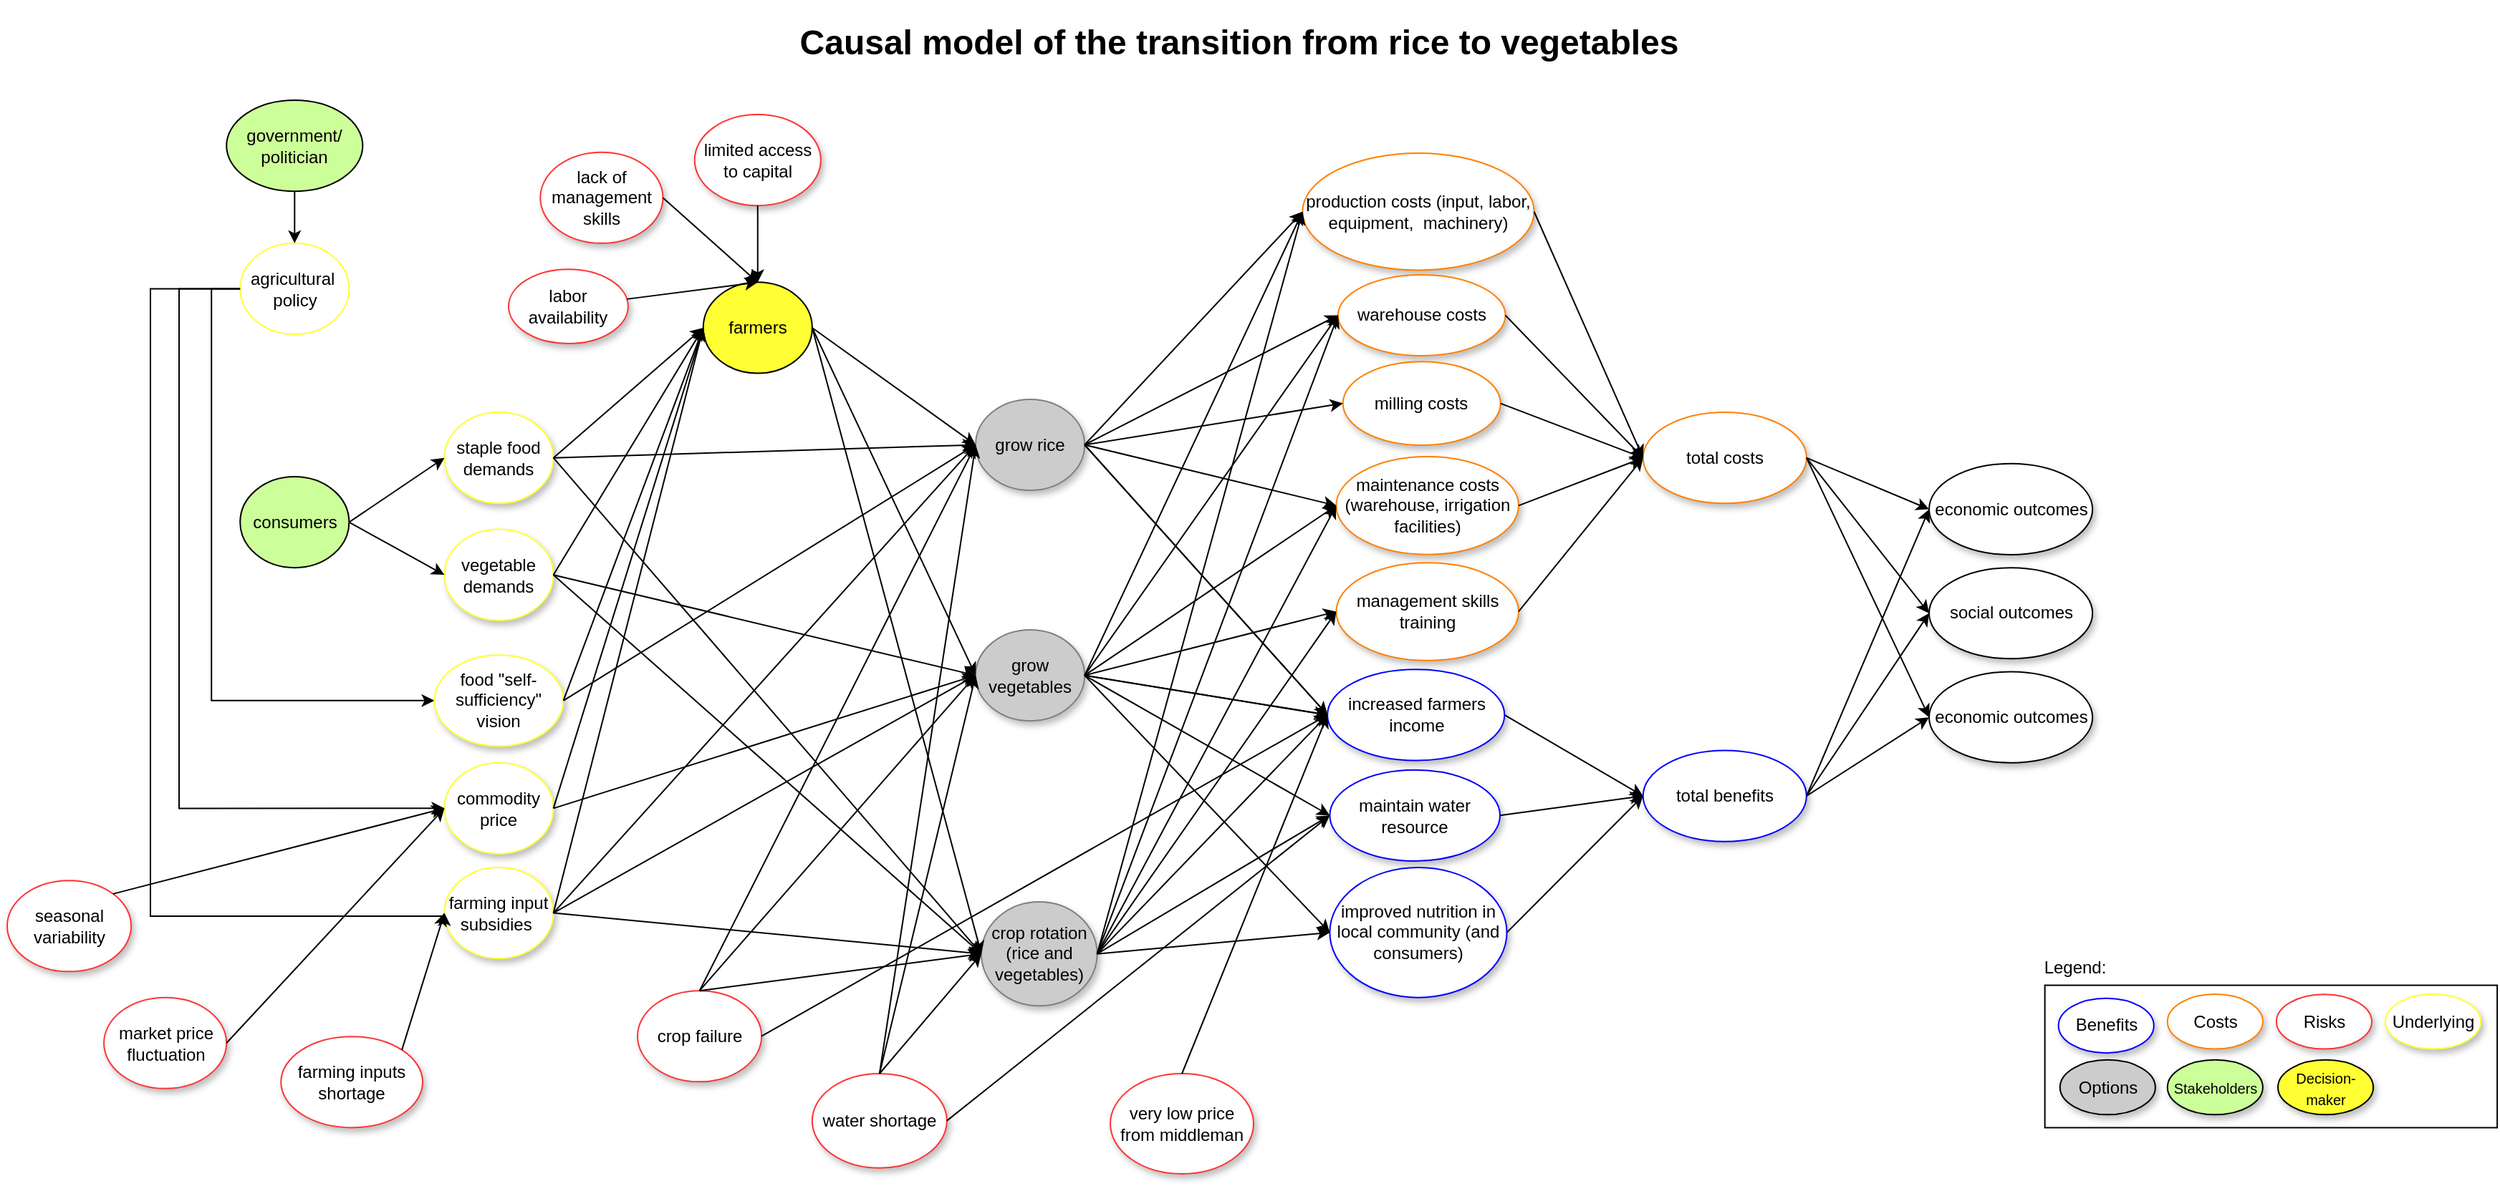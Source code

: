 <mxfile version="22.1.20" type="github">
  <diagram id="de_amEsHy38tS3pp2vvq" name="Page-4">
    <mxGraphModel dx="1972" dy="918" grid="1" gridSize="10" guides="1" tooltips="1" connect="1" arrows="1" fold="1" page="1" pageScale="1" pageWidth="1100" pageHeight="850" math="0" shadow="0">
      <root>
        <mxCell id="0" />
        <mxCell id="1" parent="0" />
        <mxCell id="ygxcdJTt3O7zTpUEZf1P-44" value="&lt;h1&gt;Causal model of the transition from rice to vegetables&lt;/h1&gt;" style="text;html=1;strokeColor=none;fillColor=none;spacing=5;spacingTop=-20;whiteSpace=wrap;overflow=hidden;rounded=0;align=center;" parent="1" vertex="1">
          <mxGeometry x="460" y="40" width="1120" height="50" as="geometry" />
        </mxCell>
        <mxCell id="gtn5RmGmdPiWdwUuMkL7-2" value="government/&lt;br&gt;politician" style="ellipse;whiteSpace=wrap;html=1;fillColor=#CCFF99;" parent="1" vertex="1">
          <mxGeometry x="313.101" y="100" width="95.072" height="63.593" as="geometry" />
        </mxCell>
        <mxCell id="gtn5RmGmdPiWdwUuMkL7-3" value="staple food demands" style="ellipse;whiteSpace=wrap;html=1;shadow=1;strokeColor=#FFFF33;" parent="1" vertex="1">
          <mxGeometry x="465.217" y="318.032" width="76.058" height="63.593" as="geometry" />
        </mxCell>
        <mxCell id="WlcWbEiDM5031LRk2Nps-14" style="edgeStyle=orthogonalEdgeStyle;rounded=0;orthogonalLoop=1;jettySize=auto;html=1;exitX=0;exitY=0.5;exitDx=0;exitDy=0;entryX=0;entryY=0.5;entryDx=0;entryDy=0;" edge="1" parent="1" source="gtn5RmGmdPiWdwUuMkL7-4" target="WlcWbEiDM5031LRk2Nps-13">
          <mxGeometry relative="1" as="geometry" />
        </mxCell>
        <mxCell id="gtn5RmGmdPiWdwUuMkL7-4" value="agricultural&amp;nbsp; policy" style="ellipse;whiteSpace=wrap;html=1;strokeColor=#FFFF33;" parent="1" vertex="1">
          <mxGeometry x="322.609" y="199.931" width="76.058" height="63.593" as="geometry" />
        </mxCell>
        <mxCell id="gtn5RmGmdPiWdwUuMkL7-9" style="edgeStyle=orthogonalEdgeStyle;rounded=0;orthogonalLoop=1;jettySize=auto;html=1;exitX=0.5;exitY=1;exitDx=0;exitDy=0;entryX=0.5;entryY=0;entryDx=0;entryDy=0;" parent="1" source="gtn5RmGmdPiWdwUuMkL7-2" target="gtn5RmGmdPiWdwUuMkL7-4" edge="1">
          <mxGeometry relative="1" as="geometry" />
        </mxCell>
        <mxCell id="gtn5RmGmdPiWdwUuMkL7-5" value="vegetable demands" style="ellipse;whiteSpace=wrap;html=1;shadow=1;strokeColor=#FFFF33;" parent="1" vertex="1">
          <mxGeometry x="465.217" y="399.794" width="76.058" height="63.593" as="geometry" />
        </mxCell>
        <mxCell id="gtn5RmGmdPiWdwUuMkL7-6" value="commodity price" style="ellipse;whiteSpace=wrap;html=1;shadow=1;strokeColor=#FFFF33;" parent="1" vertex="1">
          <mxGeometry x="465.217" y="562.866" width="76.058" height="63.593" as="geometry" />
        </mxCell>
        <mxCell id="gtn5RmGmdPiWdwUuMkL7-26" style="edgeStyle=orthogonalEdgeStyle;rounded=0;orthogonalLoop=1;jettySize=auto;html=1;exitX=0;exitY=0.5;exitDx=0;exitDy=0;entryX=0;entryY=0.5;entryDx=0;entryDy=0;" parent="1" source="gtn5RmGmdPiWdwUuMkL7-4" target="gtn5RmGmdPiWdwUuMkL7-6" edge="1">
          <mxGeometry relative="1" as="geometry">
            <Array as="points">
              <mxPoint x="280" y="232" />
              <mxPoint x="280" y="595" />
            </Array>
          </mxGeometry>
        </mxCell>
        <mxCell id="gtn5RmGmdPiWdwUuMkL7-7" value="grow rice" style="ellipse;whiteSpace=wrap;html=1;strokeColor=#808080;shadow=1;fillColor=#CCCCCC;" parent="1" vertex="1">
          <mxGeometry x="836" y="308.947" width="76.058" height="63.593" as="geometry" />
        </mxCell>
        <mxCell id="gtn5RmGmdPiWdwUuMkL7-8" value="grow vegetables" style="ellipse;whiteSpace=wrap;html=1;strokeColor=#808080;shadow=1;fillColor=#CCCCCC;" parent="1" vertex="1">
          <mxGeometry x="836" y="470.002" width="76.058" height="63.593" as="geometry" />
        </mxCell>
        <mxCell id="gtn5RmGmdPiWdwUuMkL7-20" value="crop rotation (rice and vegetables)" style="ellipse;whiteSpace=wrap;html=1;strokeColor=#808080;shadow=1;fillColor=#CCCCCC;" parent="1" vertex="1">
          <mxGeometry x="840" y="659.999" width="80.812" height="72.677" as="geometry" />
        </mxCell>
        <mxCell id="gtn5RmGmdPiWdwUuMkL7-23" value="consumers" style="ellipse;whiteSpace=wrap;html=1;fillColor=#CCFF99;" parent="1" vertex="1">
          <mxGeometry x="322.609" y="363.001" width="76.058" height="63.593" as="geometry" />
        </mxCell>
        <mxCell id="iEysgFRMbrWrRHz_KQDW-13" value="" style="endArrow=classic;html=1;rounded=0;entryX=0;entryY=0.5;entryDx=0;entryDy=0;exitX=1;exitY=0.5;exitDx=0;exitDy=0;" parent="1" source="gtn5RmGmdPiWdwUuMkL7-3" target="gtn5RmGmdPiWdwUuMkL7-20" edge="1">
          <mxGeometry width="50" height="50" relative="1" as="geometry">
            <mxPoint x="702.899" y="427.048" as="sourcePoint" />
            <mxPoint x="740.928" y="354.371" as="targetPoint" />
          </mxGeometry>
        </mxCell>
        <mxCell id="iEysgFRMbrWrRHz_KQDW-14" value="" style="endArrow=classic;html=1;rounded=0;entryX=0;entryY=0.5;entryDx=0;entryDy=0;exitX=1;exitY=0.5;exitDx=0;exitDy=0;" parent="1" source="gtn5RmGmdPiWdwUuMkL7-3" target="gtn5RmGmdPiWdwUuMkL7-7" edge="1">
          <mxGeometry width="50" height="50" relative="1" as="geometry">
            <mxPoint x="531.768" y="367.998" as="sourcePoint" />
            <mxPoint x="588.812" y="327.117" as="targetPoint" />
          </mxGeometry>
        </mxCell>
        <mxCell id="iEysgFRMbrWrRHz_KQDW-15" value="" style="endArrow=classic;html=1;rounded=0;entryX=0;entryY=0.5;entryDx=0;entryDy=0;exitX=1;exitY=0.5;exitDx=0;exitDy=0;" parent="1" source="gtn5RmGmdPiWdwUuMkL7-5" target="gtn5RmGmdPiWdwUuMkL7-8" edge="1">
          <mxGeometry width="50" height="50" relative="1" as="geometry">
            <mxPoint x="541.275" y="454.302" as="sourcePoint" />
            <mxPoint x="588.812" y="408.879" as="targetPoint" />
          </mxGeometry>
        </mxCell>
        <mxCell id="iEysgFRMbrWrRHz_KQDW-16" value="" style="endArrow=classic;html=1;rounded=0;entryX=0;entryY=0.5;entryDx=0;entryDy=0;exitX=1;exitY=0.5;exitDx=0;exitDy=0;" parent="1" source="gtn5RmGmdPiWdwUuMkL7-5" target="gtn5RmGmdPiWdwUuMkL7-20" edge="1">
          <mxGeometry width="50" height="50" relative="1" as="geometry">
            <mxPoint x="550.783" y="377.082" as="sourcePoint" />
            <mxPoint x="764.696" y="499.725" as="targetPoint" />
          </mxGeometry>
        </mxCell>
        <mxCell id="iEysgFRMbrWrRHz_KQDW-17" value="" style="endArrow=classic;html=1;rounded=0;entryX=0;entryY=0.5;entryDx=0;entryDy=0;exitX=1;exitY=0.5;exitDx=0;exitDy=0;" parent="1" source="gtn5RmGmdPiWdwUuMkL7-23" target="gtn5RmGmdPiWdwUuMkL7-3" edge="1">
          <mxGeometry width="50" height="50" relative="1" as="geometry">
            <mxPoint x="398.667" y="399.794" as="sourcePoint" />
            <mxPoint x="446.203" y="354.371" as="targetPoint" />
          </mxGeometry>
        </mxCell>
        <mxCell id="iEysgFRMbrWrRHz_KQDW-19" value="" style="endArrow=classic;html=1;rounded=0;entryX=0;entryY=0.5;entryDx=0;entryDy=0;exitX=1;exitY=0.5;exitDx=0;exitDy=0;" parent="1" source="gtn5RmGmdPiWdwUuMkL7-23" target="gtn5RmGmdPiWdwUuMkL7-5" edge="1">
          <mxGeometry width="50" height="50" relative="1" as="geometry">
            <mxPoint x="408.174" y="413.421" as="sourcePoint" />
            <mxPoint x="474.725" y="377.082" as="targetPoint" />
          </mxGeometry>
        </mxCell>
        <mxCell id="iEysgFRMbrWrRHz_KQDW-20" value="" style="endArrow=classic;html=1;rounded=0;entryX=0;entryY=0.5;entryDx=0;entryDy=0;exitX=1;exitY=0.5;exitDx=0;exitDy=0;" parent="1" source="gtn5RmGmdPiWdwUuMkL7-6" target="gtn5RmGmdPiWdwUuMkL7-8" edge="1">
          <mxGeometry width="50" height="50" relative="1" as="geometry">
            <mxPoint x="541.275" y="536.064" as="sourcePoint" />
            <mxPoint x="588.812" y="490.641" as="targetPoint" />
          </mxGeometry>
        </mxCell>
        <mxCell id="iEysgFRMbrWrRHz_KQDW-26" value="farming input subsidies&amp;nbsp;" style="ellipse;whiteSpace=wrap;html=1;shadow=1;strokeColor=#FFFF33;" parent="1" vertex="1">
          <mxGeometry x="465.217" y="635.996" width="76.058" height="63.593" as="geometry" />
        </mxCell>
        <mxCell id="iEysgFRMbrWrRHz_KQDW-30" value="" style="endArrow=classic;html=1;rounded=0;entryX=0;entryY=0.5;entryDx=0;entryDy=0;exitX=1;exitY=0.5;exitDx=0;exitDy=0;" parent="1" source="iEysgFRMbrWrRHz_KQDW-26" target="gtn5RmGmdPiWdwUuMkL7-7" edge="1">
          <mxGeometry width="50" height="50" relative="1" as="geometry">
            <mxPoint x="541.275" y="591.481" as="sourcePoint" />
            <mxPoint x="680.081" y="454.302" as="targetPoint" />
          </mxGeometry>
        </mxCell>
        <mxCell id="iEysgFRMbrWrRHz_KQDW-31" value="" style="endArrow=classic;html=1;rounded=0;entryX=0;entryY=0.5;entryDx=0;entryDy=0;exitX=1;exitY=0.5;exitDx=0;exitDy=0;" parent="1" source="iEysgFRMbrWrRHz_KQDW-26" target="gtn5RmGmdPiWdwUuMkL7-8" edge="1">
          <mxGeometry width="50" height="50" relative="1" as="geometry">
            <mxPoint x="541.275" y="590.572" as="sourcePoint" />
            <mxPoint x="689.588" y="394.343" as="targetPoint" />
          </mxGeometry>
        </mxCell>
        <mxCell id="iEysgFRMbrWrRHz_KQDW-29" style="edgeStyle=orthogonalEdgeStyle;rounded=0;orthogonalLoop=1;jettySize=auto;html=1;exitX=0;exitY=0.5;exitDx=0;exitDy=0;entryX=0;entryY=0.5;entryDx=0;entryDy=0;" parent="1" source="gtn5RmGmdPiWdwUuMkL7-4" target="iEysgFRMbrWrRHz_KQDW-26" edge="1">
          <mxGeometry relative="1" as="geometry">
            <mxPoint x="465.217" y="635.995" as="targetPoint" />
            <Array as="points">
              <mxPoint x="260" y="232" />
              <mxPoint x="260" y="670" />
              <mxPoint x="465" y="670" />
            </Array>
          </mxGeometry>
        </mxCell>
        <mxCell id="iEysgFRMbrWrRHz_KQDW-32" value="" style="endArrow=classic;html=1;rounded=0;entryX=0;entryY=0.5;entryDx=0;entryDy=0;exitX=1;exitY=0.5;exitDx=0;exitDy=0;" parent="1" source="iEysgFRMbrWrRHz_KQDW-26" target="gtn5RmGmdPiWdwUuMkL7-20" edge="1">
          <mxGeometry width="50" height="50" relative="1" as="geometry">
            <mxPoint x="541.275" y="590.572" as="sourcePoint" />
            <mxPoint x="699.096" y="403.428" as="targetPoint" />
          </mxGeometry>
        </mxCell>
        <mxCell id="iEysgFRMbrWrRHz_KQDW-33" value="farming inputs shortage" style="ellipse;whiteSpace=wrap;html=1;strokeColor=#FF3333;shadow=1;" parent="1" vertex="1">
          <mxGeometry x="351.13" y="754.1" width="98.87" height="63.59" as="geometry" />
        </mxCell>
        <mxCell id="iEysgFRMbrWrRHz_KQDW-34" value="market price fluctuation" style="ellipse;whiteSpace=wrap;html=1;strokeColor=#FF3333;shadow=1;" parent="1" vertex="1">
          <mxGeometry x="227.536" y="726.844" width="85.565" height="63.593" as="geometry" />
        </mxCell>
        <mxCell id="iEysgFRMbrWrRHz_KQDW-36" value="seasonal variability" style="ellipse;whiteSpace=wrap;html=1;strokeColor=#FF3333;shadow=1;" parent="1" vertex="1">
          <mxGeometry x="160" y="645.08" width="86.55" height="63.59" as="geometry" />
        </mxCell>
        <mxCell id="iEysgFRMbrWrRHz_KQDW-37" value="" style="endArrow=classic;html=1;rounded=0;entryX=0;entryY=0.5;entryDx=0;entryDy=0;exitX=1;exitY=0.5;exitDx=0;exitDy=0;" parent="1" source="iEysgFRMbrWrRHz_KQDW-34" target="gtn5RmGmdPiWdwUuMkL7-6" edge="1">
          <mxGeometry width="50" height="50" relative="1" as="geometry">
            <mxPoint x="360.638" y="718.668" as="sourcePoint" />
            <mxPoint x="497.542" y="645.082" as="targetPoint" />
          </mxGeometry>
        </mxCell>
        <mxCell id="iEysgFRMbrWrRHz_KQDW-38" value="" style="endArrow=classic;html=1;rounded=0;entryX=0;entryY=0.5;entryDx=0;entryDy=0;exitX=1;exitY=0;exitDx=0;exitDy=0;" parent="1" source="iEysgFRMbrWrRHz_KQDW-33" target="iEysgFRMbrWrRHz_KQDW-26" edge="1">
          <mxGeometry width="50" height="50" relative="1" as="geometry">
            <mxPoint x="503.246" y="813.148" as="sourcePoint" />
            <mxPoint x="607.826" y="676.878" as="targetPoint" />
          </mxGeometry>
        </mxCell>
        <mxCell id="iEysgFRMbrWrRHz_KQDW-39" value="" style="endArrow=classic;html=1;rounded=0;entryX=0;entryY=0.5;entryDx=0;entryDy=0;exitX=1;exitY=0;exitDx=0;exitDy=0;" parent="1" source="iEysgFRMbrWrRHz_KQDW-36" target="gtn5RmGmdPiWdwUuMkL7-6" edge="1">
          <mxGeometry width="50" height="50" relative="1" as="geometry">
            <mxPoint x="360.638" y="808.606" as="sourcePoint" />
            <mxPoint x="522.261" y="663.251" as="targetPoint" />
          </mxGeometry>
        </mxCell>
        <mxCell id="iEysgFRMbrWrRHz_KQDW-40" value="maintain water resource" style="ellipse;whiteSpace=wrap;html=1;shadow=1;strokeColor=#0000FF;" parent="1" vertex="1">
          <mxGeometry x="1083.185" y="567.863" width="118.841" height="63.593" as="geometry" />
        </mxCell>
        <mxCell id="iEysgFRMbrWrRHz_KQDW-41" value="improved nutrition in local community (and consumers)" style="ellipse;whiteSpace=wrap;html=1;shadow=1;strokeColor=#0000FF;" parent="1" vertex="1">
          <mxGeometry x="1083.188" y="635.995" width="123.594" height="90.847" as="geometry" />
        </mxCell>
        <mxCell id="iEysgFRMbrWrRHz_KQDW-42" value="increased farmers income" style="ellipse;whiteSpace=wrap;html=1;shadow=1;strokeColor=#0000FF;" parent="1" vertex="1">
          <mxGeometry x="1081.565" y="497.644" width="123.594" height="63.593" as="geometry" />
        </mxCell>
        <mxCell id="iEysgFRMbrWrRHz_KQDW-43" value="total benefits" style="ellipse;whiteSpace=wrap;html=1;shadow=1;strokeColor=#0000FF;" parent="1" vertex="1">
          <mxGeometry x="1301.855" y="554.233" width="114.087" height="63.593" as="geometry" />
        </mxCell>
        <mxCell id="iEysgFRMbrWrRHz_KQDW-44" value="total costs" style="ellipse;whiteSpace=wrap;html=1;strokeColor=#FF8000;shadow=1;" parent="1" vertex="1">
          <mxGeometry x="1301.855" y="318.03" width="114.087" height="63.593" as="geometry" />
        </mxCell>
        <mxCell id="iEysgFRMbrWrRHz_KQDW-45" value="economic outcomes" style="ellipse;whiteSpace=wrap;html=1;shadow=1;" parent="1" vertex="1">
          <mxGeometry x="1501.507" y="353.916" width="114.087" height="63.593" as="geometry" />
        </mxCell>
        <mxCell id="iEysgFRMbrWrRHz_KQDW-47" value="social outcomes" style="ellipse;whiteSpace=wrap;html=1;shadow=1;" parent="1" vertex="1">
          <mxGeometry x="1501.507" y="426.594" width="114.087" height="63.593" as="geometry" />
        </mxCell>
        <mxCell id="iEysgFRMbrWrRHz_KQDW-48" value="economic outcomes" style="ellipse;whiteSpace=wrap;html=1;shadow=1;" parent="1" vertex="1">
          <mxGeometry x="1501.507" y="499.271" width="114.087" height="63.593" as="geometry" />
        </mxCell>
        <mxCell id="iEysgFRMbrWrRHz_KQDW-49" value="" style="endArrow=classic;html=1;rounded=0;exitX=1;exitY=0.5;exitDx=0;exitDy=0;entryX=0;entryY=0.5;entryDx=0;entryDy=0;" parent="1" source="iEysgFRMbrWrRHz_KQDW-42" target="iEysgFRMbrWrRHz_KQDW-43" edge="1">
          <mxGeometry width="50" height="50" relative="1" as="geometry">
            <mxPoint x="1320.87" y="750.462" as="sourcePoint" />
            <mxPoint x="1368.406" y="705.039" as="targetPoint" />
          </mxGeometry>
        </mxCell>
        <mxCell id="iEysgFRMbrWrRHz_KQDW-50" value="" style="endArrow=classic;html=1;rounded=0;exitX=1;exitY=0.5;exitDx=0;exitDy=0;entryX=0;entryY=0.5;entryDx=0;entryDy=0;" parent="1" source="iEysgFRMbrWrRHz_KQDW-40" target="iEysgFRMbrWrRHz_KQDW-43" edge="1">
          <mxGeometry width="50" height="50" relative="1" as="geometry">
            <mxPoint x="1225.797" y="627.819" as="sourcePoint" />
            <mxPoint x="1368.406" y="673.243" as="targetPoint" />
          </mxGeometry>
        </mxCell>
        <mxCell id="iEysgFRMbrWrRHz_KQDW-51" value="" style="endArrow=classic;html=1;rounded=0;exitX=1;exitY=0.5;exitDx=0;exitDy=0;entryX=0;entryY=0.5;entryDx=0;entryDy=0;" parent="1" source="iEysgFRMbrWrRHz_KQDW-41" target="iEysgFRMbrWrRHz_KQDW-43" edge="1">
          <mxGeometry width="50" height="50" relative="1" as="geometry">
            <mxPoint x="1235.304" y="768.632" as="sourcePoint" />
            <mxPoint x="1377.913" y="741.378" as="targetPoint" />
          </mxGeometry>
        </mxCell>
        <mxCell id="iEysgFRMbrWrRHz_KQDW-52" value="" style="endArrow=classic;html=1;rounded=0;exitX=1;exitY=0.5;exitDx=0;exitDy=0;entryX=0;entryY=0.5;entryDx=0;entryDy=0;" parent="1" source="iEysgFRMbrWrRHz_KQDW-43" target="iEysgFRMbrWrRHz_KQDW-45" edge="1">
          <mxGeometry width="50" height="50" relative="1" as="geometry">
            <mxPoint x="1615.594" y="453.848" as="sourcePoint" />
            <mxPoint x="1758.203" y="499.271" as="targetPoint" />
          </mxGeometry>
        </mxCell>
        <mxCell id="iEysgFRMbrWrRHz_KQDW-53" value="" style="endArrow=classic;html=1;rounded=0;exitX=1;exitY=0.5;exitDx=0;exitDy=0;entryX=0;entryY=0.5;entryDx=0;entryDy=0;" parent="1" source="iEysgFRMbrWrRHz_KQDW-43" target="iEysgFRMbrWrRHz_KQDW-47" edge="1">
          <mxGeometry width="50" height="50" relative="1" as="geometry">
            <mxPoint x="1606.087" y="453.848" as="sourcePoint" />
            <mxPoint x="1729.681" y="432.045" as="targetPoint" />
          </mxGeometry>
        </mxCell>
        <mxCell id="iEysgFRMbrWrRHz_KQDW-54" value="" style="endArrow=classic;html=1;rounded=0;exitX=1;exitY=0.5;exitDx=0;exitDy=0;entryX=0;entryY=0.5;entryDx=0;entryDy=0;" parent="1" source="iEysgFRMbrWrRHz_KQDW-43" target="iEysgFRMbrWrRHz_KQDW-48" edge="1">
          <mxGeometry width="50" height="50" relative="1" as="geometry">
            <mxPoint x="1634.609" y="472.017" as="sourcePoint" />
            <mxPoint x="1758.203" y="450.214" as="targetPoint" />
          </mxGeometry>
        </mxCell>
        <mxCell id="iEysgFRMbrWrRHz_KQDW-55" value="" style="endArrow=classic;html=1;rounded=0;exitX=1;exitY=0.5;exitDx=0;exitDy=0;entryX=0;entryY=0.5;entryDx=0;entryDy=0;" parent="1" source="iEysgFRMbrWrRHz_KQDW-44" target="iEysgFRMbrWrRHz_KQDW-45" edge="1">
          <mxGeometry width="50" height="50" relative="1" as="geometry">
            <mxPoint x="1644.116" y="481.102" as="sourcePoint" />
            <mxPoint x="1739.188" y="399.34" as="targetPoint" />
          </mxGeometry>
        </mxCell>
        <mxCell id="iEysgFRMbrWrRHz_KQDW-56" value="" style="endArrow=classic;html=1;rounded=0;exitX=1;exitY=0.5;exitDx=0;exitDy=0;entryX=0;entryY=0.5;entryDx=0;entryDy=0;" parent="1" source="iEysgFRMbrWrRHz_KQDW-44" target="iEysgFRMbrWrRHz_KQDW-47" edge="1">
          <mxGeometry width="50" height="50" relative="1" as="geometry">
            <mxPoint x="1606.087" y="358.459" as="sourcePoint" />
            <mxPoint x="1748.696" y="408.424" as="targetPoint" />
          </mxGeometry>
        </mxCell>
        <mxCell id="iEysgFRMbrWrRHz_KQDW-57" value="" style="endArrow=classic;html=1;rounded=0;exitX=1;exitY=0.5;exitDx=0;exitDy=0;entryX=0;entryY=0.5;entryDx=0;entryDy=0;" parent="1" source="iEysgFRMbrWrRHz_KQDW-44" target="iEysgFRMbrWrRHz_KQDW-48" edge="1">
          <mxGeometry width="50" height="50" relative="1" as="geometry">
            <mxPoint x="1615.594" y="367.543" as="sourcePoint" />
            <mxPoint x="1758.203" y="417.509" as="targetPoint" />
          </mxGeometry>
        </mxCell>
        <mxCell id="iEysgFRMbrWrRHz_KQDW-59" value="production costs (input, labor, equipment,&amp;nbsp; machinery)" style="ellipse;whiteSpace=wrap;html=1;strokeColor=#FF8000;shadow=1;" parent="1" vertex="1">
          <mxGeometry x="1064.174" y="137.001" width="161.623" height="81.762" as="geometry" />
        </mxCell>
        <mxCell id="iEysgFRMbrWrRHz_KQDW-60" value="warehouse costs" style="ellipse;whiteSpace=wrap;html=1;strokeColor=#FF8000;shadow=1;" parent="1" vertex="1">
          <mxGeometry x="1088.96" y="222" width="116.81" height="56.46" as="geometry" />
        </mxCell>
        <mxCell id="iEysgFRMbrWrRHz_KQDW-62" value="maintenance costs (warehouse, irrigation facilities)" style="ellipse;whiteSpace=wrap;html=1;strokeColor=#FF8000;shadow=1;" parent="1" vertex="1">
          <mxGeometry x="1087.7" y="349.03" width="127.3" height="68.31" as="geometry" />
        </mxCell>
        <mxCell id="iEysgFRMbrWrRHz_KQDW-67" value="" style="endArrow=classic;html=1;rounded=0;exitX=1;exitY=0.5;exitDx=0;exitDy=0;entryX=0;entryY=0.5;entryDx=0;entryDy=0;" parent="1" source="gtn5RmGmdPiWdwUuMkL7-7" target="iEysgFRMbrWrRHz_KQDW-59" edge="1">
          <mxGeometry width="50" height="50" relative="1" as="geometry">
            <mxPoint x="978.609" y="481.556" as="sourcePoint" />
            <mxPoint x="1026.145" y="436.133" as="targetPoint" />
          </mxGeometry>
        </mxCell>
        <mxCell id="iEysgFRMbrWrRHz_KQDW-69" value="" style="endArrow=classic;html=1;rounded=0;exitX=1;exitY=0.5;exitDx=0;exitDy=0;entryX=0;entryY=0.5;entryDx=0;entryDy=0;" parent="1" source="gtn5RmGmdPiWdwUuMkL7-8" target="iEysgFRMbrWrRHz_KQDW-59" edge="1">
          <mxGeometry width="50" height="50" relative="1" as="geometry">
            <mxPoint x="908.255" y="385.259" as="sourcePoint" />
            <mxPoint x="988.116" y="313.49" as="targetPoint" />
          </mxGeometry>
        </mxCell>
        <mxCell id="iEysgFRMbrWrRHz_KQDW-70" value="" style="endArrow=classic;html=1;rounded=0;exitX=1;exitY=0.5;exitDx=0;exitDy=0;entryX=0;entryY=0.5;entryDx=0;entryDy=0;" parent="1" source="gtn5RmGmdPiWdwUuMkL7-20" target="iEysgFRMbrWrRHz_KQDW-59" edge="1">
          <mxGeometry width="50" height="50" relative="1" as="geometry">
            <mxPoint x="898.748" y="508.356" as="sourcePoint" />
            <mxPoint x="978.609" y="372.994" as="targetPoint" />
          </mxGeometry>
        </mxCell>
        <mxCell id="iEysgFRMbrWrRHz_KQDW-71" value="" style="endArrow=classic;html=1;rounded=0;exitX=1;exitY=0.5;exitDx=0;exitDy=0;entryX=0;entryY=0.5;entryDx=0;entryDy=0;" parent="1" source="gtn5RmGmdPiWdwUuMkL7-7" target="iEysgFRMbrWrRHz_KQDW-60" edge="1">
          <mxGeometry width="50" height="50" relative="1" as="geometry">
            <mxPoint x="908.255" y="385.259" as="sourcePoint" />
            <mxPoint x="1007.13" y="295.32" as="targetPoint" />
          </mxGeometry>
        </mxCell>
        <mxCell id="iEysgFRMbrWrRHz_KQDW-72" value="" style="endArrow=classic;html=1;rounded=0;exitX=1;exitY=0.5;exitDx=0;exitDy=0;entryX=0;entryY=0.5;entryDx=0;entryDy=0;" parent="1" source="gtn5RmGmdPiWdwUuMkL7-8" target="iEysgFRMbrWrRHz_KQDW-60" edge="1">
          <mxGeometry width="50" height="50" relative="1" as="geometry">
            <mxPoint x="908.255" y="385.259" as="sourcePoint" />
            <mxPoint x="1083.188" y="367.998" as="targetPoint" />
          </mxGeometry>
        </mxCell>
        <mxCell id="iEysgFRMbrWrRHz_KQDW-73" value="" style="endArrow=classic;html=1;rounded=0;exitX=1;exitY=0.5;exitDx=0;exitDy=0;entryX=0;entryY=0.5;entryDx=0;entryDy=0;" parent="1" source="gtn5RmGmdPiWdwUuMkL7-20" target="iEysgFRMbrWrRHz_KQDW-60" edge="1">
          <mxGeometry width="50" height="50" relative="1" as="geometry">
            <mxPoint x="917.762" y="394.343" as="sourcePoint" />
            <mxPoint x="1092.696" y="377.082" as="targetPoint" />
          </mxGeometry>
        </mxCell>
        <mxCell id="iEysgFRMbrWrRHz_KQDW-74" value="" style="endArrow=classic;html=1;rounded=0;exitX=1;exitY=0.5;exitDx=0;exitDy=0;entryX=0;entryY=0.5;entryDx=0;entryDy=0;" parent="1" source="gtn5RmGmdPiWdwUuMkL7-7" target="iEysgFRMbrWrRHz_KQDW-62" edge="1">
          <mxGeometry width="50" height="50" relative="1" as="geometry">
            <mxPoint x="927.27" y="403.428" as="sourcePoint" />
            <mxPoint x="1102.203" y="386.167" as="targetPoint" />
          </mxGeometry>
        </mxCell>
        <mxCell id="iEysgFRMbrWrRHz_KQDW-75" value="" style="endArrow=classic;html=1;rounded=0;exitX=1;exitY=0.5;exitDx=0;exitDy=0;entryX=0;entryY=0.5;entryDx=0;entryDy=0;" parent="1" source="gtn5RmGmdPiWdwUuMkL7-8" target="iEysgFRMbrWrRHz_KQDW-62" edge="1">
          <mxGeometry width="50" height="50" relative="1" as="geometry">
            <mxPoint x="908.255" y="385.259" as="sourcePoint" />
            <mxPoint x="1007.13" y="440.675" as="targetPoint" />
          </mxGeometry>
        </mxCell>
        <mxCell id="iEysgFRMbrWrRHz_KQDW-76" value="" style="endArrow=classic;html=1;rounded=0;exitX=1;exitY=0.5;exitDx=0;exitDy=0;entryX=0;entryY=0.5;entryDx=0;entryDy=0;" parent="1" source="gtn5RmGmdPiWdwUuMkL7-20" target="iEysgFRMbrWrRHz_KQDW-62" edge="1">
          <mxGeometry width="50" height="50" relative="1" as="geometry">
            <mxPoint x="908.255" y="448.851" as="sourcePoint" />
            <mxPoint x="1007.13" y="427.048" as="targetPoint" />
          </mxGeometry>
        </mxCell>
        <mxCell id="iEysgFRMbrWrRHz_KQDW-77" value="" style="endArrow=classic;html=1;rounded=0;exitX=1;exitY=0.5;exitDx=0;exitDy=0;entryX=0;entryY=0.5;entryDx=0;entryDy=0;" parent="1" source="iEysgFRMbrWrRHz_KQDW-59" target="iEysgFRMbrWrRHz_KQDW-44" edge="1">
          <mxGeometry width="50" height="50" relative="1" as="geometry">
            <mxPoint x="1045.159" y="418.709" as="sourcePoint" />
            <mxPoint x="1301.855" y="355.117" as="targetPoint" />
          </mxGeometry>
        </mxCell>
        <mxCell id="iEysgFRMbrWrRHz_KQDW-79" value="" style="endArrow=classic;html=1;rounded=0;exitX=1;exitY=0.5;exitDx=0;exitDy=0;entryX=0;entryY=0.5;entryDx=0;entryDy=0;" parent="1" source="iEysgFRMbrWrRHz_KQDW-60" target="iEysgFRMbrWrRHz_KQDW-44" edge="1">
          <mxGeometry width="50" height="50" relative="1" as="geometry">
            <mxPoint x="1197.275" y="250.643" as="sourcePoint" />
            <mxPoint x="1301.855" y="355.117" as="targetPoint" />
          </mxGeometry>
        </mxCell>
        <mxCell id="iEysgFRMbrWrRHz_KQDW-80" value="" style="endArrow=classic;html=1;rounded=0;exitX=1;exitY=0.5;exitDx=0;exitDy=0;entryX=0;entryY=0.5;entryDx=0;entryDy=0;" parent="1" source="iEysgFRMbrWrRHz_KQDW-62" target="iEysgFRMbrWrRHz_KQDW-44" edge="1">
          <mxGeometry width="50" height="50" relative="1" as="geometry">
            <mxPoint x="1197.275" y="336.947" as="sourcePoint" />
            <mxPoint x="1301.855" y="355.117" as="targetPoint" />
          </mxGeometry>
        </mxCell>
        <mxCell id="iEysgFRMbrWrRHz_KQDW-82" value="" style="endArrow=classic;html=1;rounded=0;exitX=1;exitY=0.5;exitDx=0;exitDy=0;entryX=0;entryY=0.5;entryDx=0;entryDy=0;" parent="1" source="gtn5RmGmdPiWdwUuMkL7-7" target="iEysgFRMbrWrRHz_KQDW-42" edge="1">
          <mxGeometry width="50" height="50" relative="1" as="geometry">
            <mxPoint x="1111.71" y="499.725" as="sourcePoint" />
            <mxPoint x="1159.246" y="454.302" as="targetPoint" />
          </mxGeometry>
        </mxCell>
        <mxCell id="iEysgFRMbrWrRHz_KQDW-83" value="" style="endArrow=classic;html=1;rounded=0;exitX=1;exitY=0.5;exitDx=0;exitDy=0;entryX=0;entryY=0.5;entryDx=0;entryDy=0;" parent="1" source="gtn5RmGmdPiWdwUuMkL7-8" target="iEysgFRMbrWrRHz_KQDW-42" edge="1">
          <mxGeometry width="50" height="50" relative="1" as="geometry">
            <mxPoint x="921.565" y="349.828" as="sourcePoint" />
            <mxPoint x="1121.217" y="517.895" as="targetPoint" />
          </mxGeometry>
        </mxCell>
        <mxCell id="iEysgFRMbrWrRHz_KQDW-84" value="" style="endArrow=classic;html=1;rounded=0;exitX=1;exitY=0.5;exitDx=0;exitDy=0;entryX=0;entryY=0.5;entryDx=0;entryDy=0;" parent="1" source="gtn5RmGmdPiWdwUuMkL7-20" target="iEysgFRMbrWrRHz_KQDW-42" edge="1">
          <mxGeometry width="50" height="50" relative="1" as="geometry">
            <mxPoint x="921.565" y="495.183" as="sourcePoint" />
            <mxPoint x="1121.217" y="517.895" as="targetPoint" />
          </mxGeometry>
        </mxCell>
        <mxCell id="iEysgFRMbrWrRHz_KQDW-85" value="" style="endArrow=classic;html=1;rounded=0;exitX=1;exitY=0.5;exitDx=0;exitDy=0;entryX=0;entryY=0.5;entryDx=0;entryDy=0;" parent="1" source="gtn5RmGmdPiWdwUuMkL7-7" target="iEysgFRMbrWrRHz_KQDW-42" edge="1">
          <mxGeometry width="50" height="50" relative="1" as="geometry">
            <mxPoint x="926.319" y="649.622" as="sourcePoint" />
            <mxPoint x="1095.548" y="517.895" as="targetPoint" />
          </mxGeometry>
        </mxCell>
        <mxCell id="iEysgFRMbrWrRHz_KQDW-86" value="" style="endArrow=classic;html=1;rounded=0;exitX=1;exitY=0.5;exitDx=0;exitDy=0;entryX=0;entryY=0.5;entryDx=0;entryDy=0;" parent="1" source="gtn5RmGmdPiWdwUuMkL7-8" target="iEysgFRMbrWrRHz_KQDW-42" edge="1">
          <mxGeometry width="50" height="50" relative="1" as="geometry">
            <mxPoint x="921.565" y="349.828" as="sourcePoint" />
            <mxPoint x="1095.548" y="517.895" as="targetPoint" />
          </mxGeometry>
        </mxCell>
        <mxCell id="iEysgFRMbrWrRHz_KQDW-87" value="" style="endArrow=classic;html=1;rounded=0;exitX=1;exitY=0.5;exitDx=0;exitDy=0;entryX=0;entryY=0.5;entryDx=0;entryDy=0;" parent="1" source="gtn5RmGmdPiWdwUuMkL7-20" target="iEysgFRMbrWrRHz_KQDW-40" edge="1">
          <mxGeometry width="50" height="50" relative="1" as="geometry">
            <mxPoint x="921.565" y="495.183" as="sourcePoint" />
            <mxPoint x="1095.548" y="517.895" as="targetPoint" />
          </mxGeometry>
        </mxCell>
        <mxCell id="iEysgFRMbrWrRHz_KQDW-88" value="" style="endArrow=classic;html=1;rounded=0;exitX=1;exitY=0.5;exitDx=0;exitDy=0;entryX=0;entryY=0.5;entryDx=0;entryDy=0;" parent="1" source="gtn5RmGmdPiWdwUuMkL7-20" target="iEysgFRMbrWrRHz_KQDW-41" edge="1">
          <mxGeometry width="50" height="50" relative="1" as="geometry">
            <mxPoint x="926.319" y="649.622" as="sourcePoint" />
            <mxPoint x="1095.548" y="595.114" as="targetPoint" />
          </mxGeometry>
        </mxCell>
        <mxCell id="iEysgFRMbrWrRHz_KQDW-89" value="" style="endArrow=classic;html=1;rounded=0;exitX=1;exitY=0.5;exitDx=0;exitDy=0;entryX=0;entryY=0.5;entryDx=0;entryDy=0;" parent="1" source="gtn5RmGmdPiWdwUuMkL7-8" target="iEysgFRMbrWrRHz_KQDW-40" edge="1">
          <mxGeometry width="50" height="50" relative="1" as="geometry">
            <mxPoint x="926.319" y="649.622" as="sourcePoint" />
            <mxPoint x="1092.696" y="690.503" as="targetPoint" />
          </mxGeometry>
        </mxCell>
        <mxCell id="iEysgFRMbrWrRHz_KQDW-90" value="" style="endArrow=classic;html=1;rounded=0;exitX=1;exitY=0.5;exitDx=0;exitDy=0;entryX=0;entryY=0.5;entryDx=0;entryDy=0;" parent="1" source="gtn5RmGmdPiWdwUuMkL7-8" target="iEysgFRMbrWrRHz_KQDW-41" edge="1">
          <mxGeometry width="50" height="50" relative="1" as="geometry">
            <mxPoint x="921.565" y="495.183" as="sourcePoint" />
            <mxPoint x="1095.548" y="595.114" as="targetPoint" />
          </mxGeometry>
        </mxCell>
        <mxCell id="iEysgFRMbrWrRHz_KQDW-91" value="crop failure" style="ellipse;whiteSpace=wrap;html=1;strokeColor=#FF3333;shadow=1;" parent="1" vertex="1">
          <mxGeometry x="600" y="722.07" width="86.59" height="63.59" as="geometry" />
        </mxCell>
        <mxCell id="iEysgFRMbrWrRHz_KQDW-93" style="edgeStyle=orthogonalEdgeStyle;rounded=0;orthogonalLoop=1;jettySize=auto;html=1;exitX=0.5;exitY=1;exitDx=0;exitDy=0;" parent="1" edge="1">
          <mxGeometry relative="1" as="geometry">
            <mxPoint x="865.948" y="293.667" as="sourcePoint" />
            <mxPoint x="865.948" y="293.667" as="targetPoint" />
          </mxGeometry>
        </mxCell>
        <mxCell id="ygxcdJTt3O7zTpUEZf1P-4" value="farmers" style="ellipse;whiteSpace=wrap;html=1;fillColor=#FFFF33;" parent="1" vertex="1">
          <mxGeometry x="645.855" y="227.185" width="76.058" height="63.593" as="geometry" />
        </mxCell>
        <mxCell id="ygxcdJTt3O7zTpUEZf1P-6" value="" style="endArrow=classic;html=1;rounded=0;entryX=0;entryY=0.5;entryDx=0;entryDy=0;exitX=1;exitY=0.5;exitDx=0;exitDy=0;" parent="1" source="ygxcdJTt3O7zTpUEZf1P-4" target="gtn5RmGmdPiWdwUuMkL7-7" edge="1">
          <mxGeometry width="50" height="50" relative="1" as="geometry">
            <mxPoint x="550.783" y="358.913" as="sourcePoint" />
            <mxPoint x="702.899" y="358.913" as="targetPoint" />
          </mxGeometry>
        </mxCell>
        <mxCell id="ygxcdJTt3O7zTpUEZf1P-8" value="" style="endArrow=classic;html=1;rounded=0;entryX=0;entryY=0.5;entryDx=0;entryDy=0;exitX=1;exitY=0.5;exitDx=0;exitDy=0;" parent="1" source="ygxcdJTt3O7zTpUEZf1P-4" target="gtn5RmGmdPiWdwUuMkL7-8" edge="1">
          <mxGeometry width="50" height="50" relative="1" as="geometry">
            <mxPoint x="664.87" y="254.439" as="sourcePoint" />
            <mxPoint x="702.899" y="358.913" as="targetPoint" />
          </mxGeometry>
        </mxCell>
        <mxCell id="ygxcdJTt3O7zTpUEZf1P-9" value="" style="endArrow=classic;html=1;rounded=0;entryX=0;entryY=0.5;entryDx=0;entryDy=0;exitX=1;exitY=0.5;exitDx=0;exitDy=0;" parent="1" source="ygxcdJTt3O7zTpUEZf1P-4" target="gtn5RmGmdPiWdwUuMkL7-20" edge="1">
          <mxGeometry width="50" height="50" relative="1" as="geometry">
            <mxPoint x="655.362" y="268.066" as="sourcePoint" />
            <mxPoint x="712.406" y="367.998" as="targetPoint" />
          </mxGeometry>
        </mxCell>
        <mxCell id="ygxcdJTt3O7zTpUEZf1P-11" value="" style="endArrow=classic;html=1;rounded=0;entryX=0;entryY=0.5;entryDx=0;entryDy=0;exitX=1;exitY=0.5;exitDx=0;exitDy=0;" parent="1" source="gtn5RmGmdPiWdwUuMkL7-3" target="ygxcdJTt3O7zTpUEZf1P-4" edge="1">
          <mxGeometry width="50" height="50" relative="1" as="geometry">
            <mxPoint x="664.87" y="277.151" as="sourcePoint" />
            <mxPoint x="721.913" y="377.082" as="targetPoint" />
          </mxGeometry>
        </mxCell>
        <mxCell id="ygxcdJTt3O7zTpUEZf1P-12" value="" style="endArrow=classic;html=1;rounded=0;entryX=0;entryY=0.5;entryDx=0;entryDy=0;exitX=1;exitY=0.5;exitDx=0;exitDy=0;" parent="1" source="gtn5RmGmdPiWdwUuMkL7-5" target="ygxcdJTt3O7zTpUEZf1P-4" edge="1">
          <mxGeometry width="50" height="50" relative="1" as="geometry">
            <mxPoint x="550.783" y="358.913" as="sourcePoint" />
            <mxPoint x="655.362" y="204.474" as="targetPoint" />
          </mxGeometry>
        </mxCell>
        <mxCell id="ygxcdJTt3O7zTpUEZf1P-13" value="" style="endArrow=classic;html=1;rounded=0;entryX=0;entryY=0.5;entryDx=0;entryDy=0;exitX=1;exitY=0.5;exitDx=0;exitDy=0;" parent="1" source="gtn5RmGmdPiWdwUuMkL7-6" target="ygxcdJTt3O7zTpUEZf1P-4" edge="1">
          <mxGeometry width="50" height="50" relative="1" as="geometry">
            <mxPoint x="560.29" y="367.998" as="sourcePoint" />
            <mxPoint x="664.87" y="213.558" as="targetPoint" />
          </mxGeometry>
        </mxCell>
        <mxCell id="ygxcdJTt3O7zTpUEZf1P-14" value="" style="endArrow=classic;html=1;rounded=0;entryX=0;entryY=0.5;entryDx=0;entryDy=0;exitX=1;exitY=0.5;exitDx=0;exitDy=0;" parent="1" source="iEysgFRMbrWrRHz_KQDW-26" target="ygxcdJTt3O7zTpUEZf1P-4" edge="1">
          <mxGeometry width="50" height="50" relative="1" as="geometry">
            <mxPoint x="569.797" y="377.082" as="sourcePoint" />
            <mxPoint x="674.377" y="222.643" as="targetPoint" />
          </mxGeometry>
        </mxCell>
        <mxCell id="ygxcdJTt3O7zTpUEZf1P-41" value="" style="group" parent="1" vertex="1" connectable="0">
          <mxGeometry x="1568.058" y="691.019" width="330" height="126.731" as="geometry" />
        </mxCell>
        <mxCell id="ygxcdJTt3O7zTpUEZf1P-40" value="Legend:" style="text;html=1;align=center;verticalAlign=middle;resizable=0;points=[];autosize=1;strokeColor=none;fillColor=none;" parent="ygxcdJTt3O7zTpUEZf1P-41" vertex="1">
          <mxGeometry width="70" height="30" as="geometry" />
        </mxCell>
        <mxCell id="ygxcdJTt3O7zTpUEZf1P-33" value="" style="rounded=0;whiteSpace=wrap;html=1;" parent="ygxcdJTt3O7zTpUEZf1P-41" vertex="1">
          <mxGeometry x="14.26" y="27.25" width="315.74" height="99.48" as="geometry" />
        </mxCell>
        <mxCell id="ygxcdJTt3O7zTpUEZf1P-34" value="Benefits" style="ellipse;whiteSpace=wrap;html=1;shadow=1;strokeColor=#0000FF;" parent="ygxcdJTt3O7zTpUEZf1P-41" vertex="1">
          <mxGeometry x="23.768" y="36.339" width="66.551" height="38.226" as="geometry" />
        </mxCell>
        <mxCell id="ygxcdJTt3O7zTpUEZf1P-35" value="Costs" style="ellipse;whiteSpace=wrap;html=1;shadow=1;strokeColor=#FF8000;" parent="ygxcdJTt3O7zTpUEZf1P-41" vertex="1">
          <mxGeometry x="99.826" y="33.545" width="66.551" height="38.226" as="geometry" />
        </mxCell>
        <mxCell id="ygxcdJTt3O7zTpUEZf1P-36" value="Risks" style="ellipse;whiteSpace=wrap;html=1;shadow=1;strokeColor=#FF3333;" parent="ygxcdJTt3O7zTpUEZf1P-41" vertex="1">
          <mxGeometry x="175.884" y="33.549" width="66.551" height="38.226" as="geometry" />
        </mxCell>
        <mxCell id="ygxcdJTt3O7zTpUEZf1P-37" value="Underlying" style="ellipse;whiteSpace=wrap;html=1;shadow=1;strokeColor=#FFFF33;" parent="ygxcdJTt3O7zTpUEZf1P-41" vertex="1">
          <mxGeometry x="251.948" y="33.541" width="66.551" height="38.226" as="geometry" />
        </mxCell>
        <mxCell id="ygxcdJTt3O7zTpUEZf1P-38" value="Options" style="ellipse;whiteSpace=wrap;html=1;shadow=1;strokeColor=default;fillColor=#CCCCCC;" parent="ygxcdJTt3O7zTpUEZf1P-41" vertex="1">
          <mxGeometry x="24.826" y="79.416" width="66.551" height="38.226" as="geometry" />
        </mxCell>
        <mxCell id="WlcWbEiDM5031LRk2Nps-33" value="&lt;font style=&quot;font-size: 10px;&quot;&gt;Decision-maker&lt;/font&gt;" style="ellipse;whiteSpace=wrap;html=1;shadow=1;strokeColor=default;fillColor=#FFFF33;" vertex="1" parent="ygxcdJTt3O7zTpUEZf1P-41">
          <mxGeometry x="176.946" y="79.416" width="66.551" height="38.226" as="geometry" />
        </mxCell>
        <mxCell id="ygxcdJTt3O7zTpUEZf1P-42" value="water shortage" style="ellipse;whiteSpace=wrap;html=1;strokeColor=#FF3333;shadow=1;" parent="1" vertex="1">
          <mxGeometry x="721.91" y="780" width="94" height="65.9" as="geometry" />
        </mxCell>
        <mxCell id="ygxcdJTt3O7zTpUEZf1P-43" value="" style="endArrow=classic;html=1;rounded=0;exitX=1;exitY=0.5;exitDx=0;exitDy=0;entryX=0;entryY=0.5;entryDx=0;entryDy=0;" parent="1" source="ygxcdJTt3O7zTpUEZf1P-42" target="iEysgFRMbrWrRHz_KQDW-40" edge="1">
          <mxGeometry width="50" height="50" relative="1" as="geometry">
            <mxPoint x="964.348" y="717.757" as="sourcePoint" />
            <mxPoint x="1095.548" y="517.895" as="targetPoint" />
          </mxGeometry>
        </mxCell>
        <mxCell id="WlcWbEiDM5031LRk2Nps-1" value="lack of management skills" style="ellipse;whiteSpace=wrap;html=1;strokeColor=#FF3333;shadow=1;" vertex="1" parent="1">
          <mxGeometry x="532.136" y="136.334" width="85.565" height="63.593" as="geometry" />
        </mxCell>
        <mxCell id="WlcWbEiDM5031LRk2Nps-2" value="labor availability" style="ellipse;whiteSpace=wrap;html=1;strokeColor=#FF3333;shadow=1;" vertex="1" parent="1">
          <mxGeometry x="510" y="218.1" width="83.41" height="51.9" as="geometry" />
        </mxCell>
        <mxCell id="WlcWbEiDM5031LRk2Nps-6" value="" style="endArrow=classic;html=1;rounded=0;entryX=0.5;entryY=0;entryDx=0;entryDy=0;exitX=1;exitY=0.5;exitDx=0;exitDy=0;" edge="1" parent="1" source="WlcWbEiDM5031LRk2Nps-1" target="ygxcdJTt3O7zTpUEZf1P-4">
          <mxGeometry width="50" height="50" relative="1" as="geometry">
            <mxPoint x="630" y="186.8" as="sourcePoint" />
            <mxPoint x="680" y="136.8" as="targetPoint" />
          </mxGeometry>
        </mxCell>
        <mxCell id="WlcWbEiDM5031LRk2Nps-7" value="" style="endArrow=classic;html=1;rounded=0;entryX=0.5;entryY=0;entryDx=0;entryDy=0;" edge="1" parent="1" source="WlcWbEiDM5031LRk2Nps-2" target="ygxcdJTt3O7zTpUEZf1P-4">
          <mxGeometry width="50" height="50" relative="1" as="geometry">
            <mxPoint x="816.98" y="220" as="sourcePoint" />
            <mxPoint x="756.98" y="273" as="targetPoint" />
          </mxGeometry>
        </mxCell>
        <mxCell id="WlcWbEiDM5031LRk2Nps-9" value="management skills training" style="ellipse;whiteSpace=wrap;html=1;strokeColor=#FF8000;shadow=1;" vertex="1" parent="1">
          <mxGeometry x="1087.7" y="423.08" width="127.3" height="68.31" as="geometry" />
        </mxCell>
        <mxCell id="WlcWbEiDM5031LRk2Nps-10" value="" style="endArrow=classic;html=1;rounded=0;exitX=1;exitY=0.5;exitDx=0;exitDy=0;entryX=0;entryY=0.5;entryDx=0;entryDy=0;" edge="1" parent="1" source="gtn5RmGmdPiWdwUuMkL7-8" target="WlcWbEiDM5031LRk2Nps-9">
          <mxGeometry width="50" height="50" relative="1" as="geometry">
            <mxPoint x="960" y="470" as="sourcePoint" />
            <mxPoint x="1080" y="430" as="targetPoint" />
          </mxGeometry>
        </mxCell>
        <mxCell id="WlcWbEiDM5031LRk2Nps-11" value="" style="endArrow=classic;html=1;rounded=0;exitX=1;exitY=0.5;exitDx=0;exitDy=0;entryX=0;entryY=0.5;entryDx=0;entryDy=0;" edge="1" parent="1" source="gtn5RmGmdPiWdwUuMkL7-20" target="WlcWbEiDM5031LRk2Nps-9">
          <mxGeometry width="50" height="50" relative="1" as="geometry">
            <mxPoint x="922" y="496" as="sourcePoint" />
            <mxPoint x="1098" y="405" as="targetPoint" />
          </mxGeometry>
        </mxCell>
        <mxCell id="WlcWbEiDM5031LRk2Nps-12" value="" style="endArrow=classic;html=1;rounded=0;entryX=0;entryY=0.5;entryDx=0;entryDy=0;exitX=1;exitY=0.5;exitDx=0;exitDy=0;" edge="1" parent="1" source="WlcWbEiDM5031LRk2Nps-9" target="iEysgFRMbrWrRHz_KQDW-44">
          <mxGeometry width="50" height="50" relative="1" as="geometry">
            <mxPoint x="1215" y="427.79" as="sourcePoint" />
            <mxPoint x="1301.855" y="355.117" as="targetPoint" />
          </mxGeometry>
        </mxCell>
        <mxCell id="WlcWbEiDM5031LRk2Nps-13" value="food &quot;self-sufficiency&quot; vision" style="ellipse;whiteSpace=wrap;html=1;shadow=1;strokeColor=#FFFF33;" vertex="1" parent="1">
          <mxGeometry x="458.25" y="487.64" width="90" height="63.59" as="geometry" />
        </mxCell>
        <mxCell id="WlcWbEiDM5031LRk2Nps-16" value="" style="endArrow=classic;html=1;rounded=0;exitX=1;exitY=0.5;exitDx=0;exitDy=0;entryX=0;entryY=0.5;entryDx=0;entryDy=0;" edge="1" parent="1" source="WlcWbEiDM5031LRk2Nps-13" target="ygxcdJTt3O7zTpUEZf1P-4">
          <mxGeometry width="50" height="50" relative="1" as="geometry">
            <mxPoint x="555.56" y="517.89" as="sourcePoint" />
            <mxPoint x="605.56" y="467.89" as="targetPoint" />
          </mxGeometry>
        </mxCell>
        <mxCell id="WlcWbEiDM5031LRk2Nps-17" value="" style="endArrow=classic;html=1;rounded=0;exitX=1;exitY=0.5;exitDx=0;exitDy=0;entryX=0;entryY=0.5;entryDx=0;entryDy=0;" edge="1" parent="1" source="WlcWbEiDM5031LRk2Nps-13" target="gtn5RmGmdPiWdwUuMkL7-7">
          <mxGeometry width="50" height="50" relative="1" as="geometry">
            <mxPoint x="558" y="529" as="sourcePoint" />
            <mxPoint x="656" y="269" as="targetPoint" />
          </mxGeometry>
        </mxCell>
        <mxCell id="WlcWbEiDM5031LRk2Nps-27" value="&lt;font style=&quot;font-size: 10px;&quot;&gt;Stakeholders&lt;/font&gt;" style="ellipse;whiteSpace=wrap;html=1;shadow=1;strokeColor=default;fillColor=#CCFF99;" vertex="1" parent="1">
          <mxGeometry x="1667.884" y="770.435" width="66.551" height="38.226" as="geometry" />
        </mxCell>
        <mxCell id="WlcWbEiDM5031LRk2Nps-30" value="milling costs" style="ellipse;whiteSpace=wrap;html=1;strokeColor=#FF8000;shadow=1;" vertex="1" parent="1">
          <mxGeometry x="1092.36" y="282.64" width="110" height="58.31" as="geometry" />
        </mxCell>
        <mxCell id="WlcWbEiDM5031LRk2Nps-31" value="" style="endArrow=classic;html=1;rounded=0;exitX=1;exitY=0.5;exitDx=0;exitDy=0;entryX=0;entryY=0.5;entryDx=0;entryDy=0;" edge="1" parent="1" source="gtn5RmGmdPiWdwUuMkL7-7" target="WlcWbEiDM5031LRk2Nps-30">
          <mxGeometry width="50" height="50" relative="1" as="geometry">
            <mxPoint x="960" y="440" as="sourcePoint" />
            <mxPoint x="1010" y="390" as="targetPoint" />
          </mxGeometry>
        </mxCell>
        <mxCell id="WlcWbEiDM5031LRk2Nps-32" value="" style="endArrow=classic;html=1;rounded=0;exitX=1;exitY=0.5;exitDx=0;exitDy=0;entryX=0;entryY=0.5;entryDx=0;entryDy=0;" edge="1" parent="1" source="WlcWbEiDM5031LRk2Nps-30" target="iEysgFRMbrWrRHz_KQDW-44">
          <mxGeometry width="50" height="50" relative="1" as="geometry">
            <mxPoint x="960" y="468" as="sourcePoint" />
            <mxPoint x="1301.855" y="355.117" as="targetPoint" />
          </mxGeometry>
        </mxCell>
        <mxCell id="WlcWbEiDM5031LRk2Nps-34" value="limited access to capital" style="ellipse;whiteSpace=wrap;html=1;strokeColor=#FF3333;shadow=1;" vertex="1" parent="1">
          <mxGeometry x="639.84" y="110" width="88.09" height="63.59" as="geometry" />
        </mxCell>
        <mxCell id="WlcWbEiDM5031LRk2Nps-35" value="" style="endArrow=classic;html=1;rounded=0;exitX=0.5;exitY=1;exitDx=0;exitDy=0;entryX=0.5;entryY=0;entryDx=0;entryDy=0;" edge="1" parent="1" source="WlcWbEiDM5031LRk2Nps-34" target="ygxcdJTt3O7zTpUEZf1P-4">
          <mxGeometry width="50" height="50" relative="1" as="geometry">
            <mxPoint x="960" y="480" as="sourcePoint" />
            <mxPoint x="1010" y="430" as="targetPoint" />
          </mxGeometry>
        </mxCell>
        <mxCell id="WlcWbEiDM5031LRk2Nps-36" value="very low price from middleman" style="ellipse;whiteSpace=wrap;html=1;strokeColor=#FF3333;shadow=1;" vertex="1" parent="1">
          <mxGeometry x="930.0" y="780" width="100" height="70" as="geometry" />
        </mxCell>
        <mxCell id="WlcWbEiDM5031LRk2Nps-37" value="" style="endArrow=classic;html=1;rounded=0;exitX=0.5;exitY=0;exitDx=0;exitDy=0;entryX=0;entryY=0.5;entryDx=0;entryDy=0;" edge="1" parent="1" source="WlcWbEiDM5031LRk2Nps-36" target="iEysgFRMbrWrRHz_KQDW-42">
          <mxGeometry width="50" height="50" relative="1" as="geometry">
            <mxPoint x="960" y="520" as="sourcePoint" />
            <mxPoint x="1010" y="470" as="targetPoint" />
          </mxGeometry>
        </mxCell>
        <mxCell id="WlcWbEiDM5031LRk2Nps-38" value="" style="endArrow=classic;html=1;rounded=0;exitX=0.5;exitY=0;exitDx=0;exitDy=0;entryX=0;entryY=0.5;entryDx=0;entryDy=0;" edge="1" parent="1" source="iEysgFRMbrWrRHz_KQDW-91" target="gtn5RmGmdPiWdwUuMkL7-7">
          <mxGeometry width="50" height="50" relative="1" as="geometry">
            <mxPoint x="960" y="520" as="sourcePoint" />
            <mxPoint x="1010" y="470" as="targetPoint" />
          </mxGeometry>
        </mxCell>
        <mxCell id="WlcWbEiDM5031LRk2Nps-39" value="" style="endArrow=classic;html=1;rounded=0;exitX=0.5;exitY=0;exitDx=0;exitDy=0;entryX=0;entryY=0.5;entryDx=0;entryDy=0;" edge="1" parent="1" source="iEysgFRMbrWrRHz_KQDW-91" target="gtn5RmGmdPiWdwUuMkL7-8">
          <mxGeometry width="50" height="50" relative="1" as="geometry">
            <mxPoint x="705" y="764" as="sourcePoint" />
            <mxPoint x="846" y="351" as="targetPoint" />
          </mxGeometry>
        </mxCell>
        <mxCell id="WlcWbEiDM5031LRk2Nps-40" value="" style="endArrow=classic;html=1;rounded=0;exitX=0.5;exitY=0;exitDx=0;exitDy=0;entryX=0;entryY=0.5;entryDx=0;entryDy=0;" edge="1" parent="1" source="iEysgFRMbrWrRHz_KQDW-91" target="gtn5RmGmdPiWdwUuMkL7-20">
          <mxGeometry width="50" height="50" relative="1" as="geometry">
            <mxPoint x="705" y="764" as="sourcePoint" />
            <mxPoint x="846" y="512" as="targetPoint" />
          </mxGeometry>
        </mxCell>
        <mxCell id="WlcWbEiDM5031LRk2Nps-42" value="" style="endArrow=classic;html=1;rounded=0;exitX=0.5;exitY=0;exitDx=0;exitDy=0;entryX=0;entryY=0.5;entryDx=0;entryDy=0;" edge="1" parent="1" source="ygxcdJTt3O7zTpUEZf1P-42" target="gtn5RmGmdPiWdwUuMkL7-7">
          <mxGeometry width="50" height="50" relative="1" as="geometry">
            <mxPoint x="1010" y="470" as="sourcePoint" />
            <mxPoint x="1060" y="420" as="targetPoint" />
          </mxGeometry>
        </mxCell>
        <mxCell id="WlcWbEiDM5031LRk2Nps-43" value="" style="endArrow=classic;html=1;rounded=0;exitX=0.5;exitY=0;exitDx=0;exitDy=0;entryX=0;entryY=0.5;entryDx=0;entryDy=0;" edge="1" parent="1" source="ygxcdJTt3O7zTpUEZf1P-42" target="gtn5RmGmdPiWdwUuMkL7-8">
          <mxGeometry width="50" height="50" relative="1" as="geometry">
            <mxPoint x="747" y="762" as="sourcePoint" />
            <mxPoint x="846" y="351" as="targetPoint" />
          </mxGeometry>
        </mxCell>
        <mxCell id="WlcWbEiDM5031LRk2Nps-44" value="" style="endArrow=classic;html=1;rounded=0;exitX=0.5;exitY=0;exitDx=0;exitDy=0;entryX=0;entryY=0.5;entryDx=0;entryDy=0;" edge="1" parent="1" source="ygxcdJTt3O7zTpUEZf1P-42" target="gtn5RmGmdPiWdwUuMkL7-20">
          <mxGeometry width="50" height="50" relative="1" as="geometry">
            <mxPoint x="747" y="762" as="sourcePoint" />
            <mxPoint x="846" y="512" as="targetPoint" />
          </mxGeometry>
        </mxCell>
        <mxCell id="WlcWbEiDM5031LRk2Nps-45" value="" style="endArrow=classic;html=1;rounded=0;exitX=1;exitY=0.5;exitDx=0;exitDy=0;entryX=0;entryY=0.5;entryDx=0;entryDy=0;" edge="1" parent="1" source="iEysgFRMbrWrRHz_KQDW-91" target="iEysgFRMbrWrRHz_KQDW-42">
          <mxGeometry width="50" height="50" relative="1" as="geometry">
            <mxPoint x="1010" y="470" as="sourcePoint" />
            <mxPoint x="1060" y="420" as="targetPoint" />
          </mxGeometry>
        </mxCell>
      </root>
    </mxGraphModel>
  </diagram>
</mxfile>
